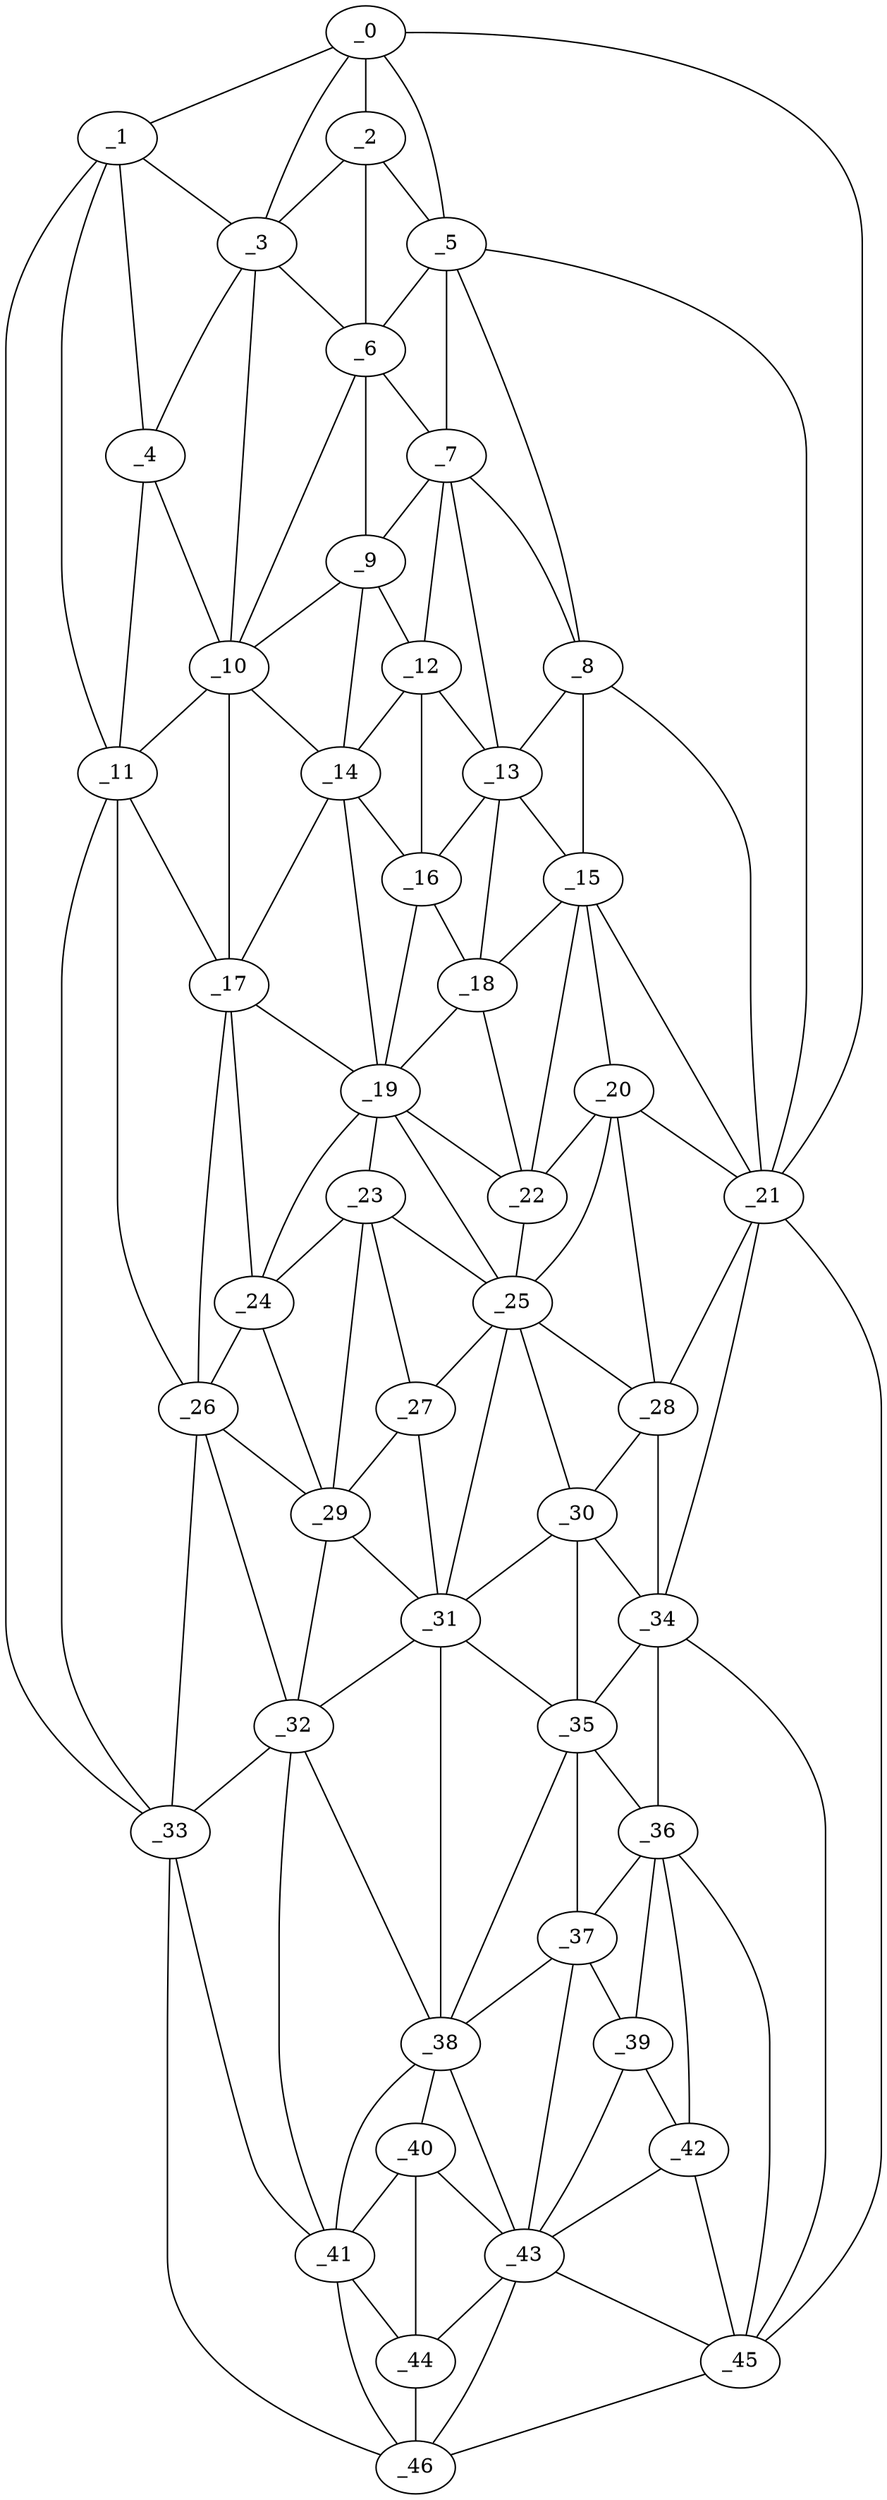 graph "obj1__295.gxl" {
	_0	 [x=5,
		y=70];
	_1	 [x=5,
		y=88];
	_0 -- _1	 [valence=1];
	_2	 [x=17,
		y=64];
	_0 -- _2	 [valence=2];
	_3	 [x=17,
		y=75];
	_0 -- _3	 [valence=2];
	_5	 [x=20,
		y=59];
	_0 -- _5	 [valence=2];
	_21	 [x=56,
		y=29];
	_0 -- _21	 [valence=1];
	_1 -- _3	 [valence=1];
	_4	 [x=18,
		y=86];
	_1 -- _4	 [valence=1];
	_11	 [x=35,
		y=90];
	_1 -- _11	 [valence=2];
	_33	 [x=81,
		y=99];
	_1 -- _33	 [valence=1];
	_2 -- _3	 [valence=2];
	_2 -- _5	 [valence=2];
	_6	 [x=24,
		y=64];
	_2 -- _6	 [valence=2];
	_3 -- _4	 [valence=1];
	_3 -- _6	 [valence=2];
	_10	 [x=34,
		y=77];
	_3 -- _10	 [valence=2];
	_4 -- _10	 [valence=2];
	_4 -- _11	 [valence=2];
	_5 -- _6	 [valence=2];
	_7	 [x=32,
		y=56];
	_5 -- _7	 [valence=2];
	_8	 [x=34,
		y=48];
	_5 -- _8	 [valence=1];
	_5 -- _21	 [valence=1];
	_6 -- _7	 [valence=2];
	_9	 [x=34,
		y=65];
	_6 -- _9	 [valence=2];
	_6 -- _10	 [valence=2];
	_7 -- _8	 [valence=2];
	_7 -- _9	 [valence=2];
	_12	 [x=38,
		y=57];
	_7 -- _12	 [valence=1];
	_13	 [x=40,
		y=53];
	_7 -- _13	 [valence=1];
	_8 -- _13	 [valence=2];
	_15	 [x=43,
		y=47];
	_8 -- _15	 [valence=2];
	_8 -- _21	 [valence=2];
	_9 -- _10	 [valence=2];
	_9 -- _12	 [valence=2];
	_14	 [x=40,
		y=67];
	_9 -- _14	 [valence=1];
	_10 -- _11	 [valence=1];
	_10 -- _14	 [valence=2];
	_17	 [x=45,
		y=80];
	_10 -- _17	 [valence=2];
	_11 -- _17	 [valence=2];
	_26	 [x=65,
		y=88];
	_11 -- _26	 [valence=2];
	_11 -- _33	 [valence=1];
	_12 -- _13	 [valence=2];
	_12 -- _14	 [valence=1];
	_16	 [x=45,
		y=60];
	_12 -- _16	 [valence=1];
	_13 -- _15	 [valence=1];
	_13 -- _16	 [valence=2];
	_18	 [x=49,
		y=56];
	_13 -- _18	 [valence=2];
	_14 -- _16	 [valence=1];
	_14 -- _17	 [valence=1];
	_19	 [x=54,
		y=62];
	_14 -- _19	 [valence=2];
	_15 -- _18	 [valence=2];
	_20	 [x=55,
		y=44];
	_15 -- _20	 [valence=2];
	_15 -- _21	 [valence=2];
	_22	 [x=56,
		y=51];
	_15 -- _22	 [valence=1];
	_16 -- _18	 [valence=1];
	_16 -- _19	 [valence=2];
	_17 -- _19	 [valence=1];
	_24	 [x=61,
		y=75];
	_17 -- _24	 [valence=2];
	_17 -- _26	 [valence=2];
	_18 -- _19	 [valence=2];
	_18 -- _22	 [valence=2];
	_19 -- _22	 [valence=2];
	_23	 [x=61,
		y=66];
	_19 -- _23	 [valence=2];
	_19 -- _24	 [valence=1];
	_25	 [x=64,
		y=52];
	_19 -- _25	 [valence=2];
	_20 -- _21	 [valence=1];
	_20 -- _22	 [valence=1];
	_20 -- _25	 [valence=1];
	_28	 [x=70,
		y=39];
	_20 -- _28	 [valence=2];
	_21 -- _28	 [valence=2];
	_34	 [x=89,
		y=36];
	_21 -- _34	 [valence=2];
	_45	 [x=125,
		y=38];
	_21 -- _45	 [valence=1];
	_22 -- _25	 [valence=1];
	_23 -- _24	 [valence=2];
	_23 -- _25	 [valence=1];
	_27	 [x=68,
		y=60];
	_23 -- _27	 [valence=1];
	_29	 [x=70,
		y=76];
	_23 -- _29	 [valence=1];
	_24 -- _26	 [valence=2];
	_24 -- _29	 [valence=2];
	_25 -- _27	 [valence=2];
	_25 -- _28	 [valence=2];
	_30	 [x=77,
		y=43];
	_25 -- _30	 [valence=2];
	_31	 [x=77,
		y=52];
	_25 -- _31	 [valence=1];
	_26 -- _29	 [valence=2];
	_32	 [x=81,
		y=82];
	_26 -- _32	 [valence=2];
	_26 -- _33	 [valence=2];
	_27 -- _29	 [valence=1];
	_27 -- _31	 [valence=2];
	_28 -- _30	 [valence=1];
	_28 -- _34	 [valence=2];
	_29 -- _31	 [valence=2];
	_29 -- _32	 [valence=2];
	_30 -- _31	 [valence=2];
	_30 -- _34	 [valence=2];
	_35	 [x=92,
		y=46];
	_30 -- _35	 [valence=2];
	_31 -- _32	 [valence=1];
	_31 -- _35	 [valence=1];
	_38	 [x=103,
		y=55];
	_31 -- _38	 [valence=2];
	_32 -- _33	 [valence=1];
	_32 -- _38	 [valence=2];
	_41	 [x=110,
		y=67];
	_32 -- _41	 [valence=2];
	_33 -- _41	 [valence=2];
	_46	 [x=126,
		y=54];
	_33 -- _46	 [valence=1];
	_34 -- _35	 [valence=1];
	_36	 [x=96,
		y=37];
	_34 -- _36	 [valence=2];
	_34 -- _45	 [valence=1];
	_35 -- _36	 [valence=2];
	_37	 [x=99,
		y=47];
	_35 -- _37	 [valence=2];
	_35 -- _38	 [valence=2];
	_36 -- _37	 [valence=2];
	_39	 [x=104,
		y=42];
	_36 -- _39	 [valence=2];
	_42	 [x=111,
		y=39];
	_36 -- _42	 [valence=2];
	_36 -- _45	 [valence=2];
	_37 -- _38	 [valence=1];
	_37 -- _39	 [valence=2];
	_43	 [x=112,
		y=47];
	_37 -- _43	 [valence=2];
	_40	 [x=110,
		y=58];
	_38 -- _40	 [valence=2];
	_38 -- _41	 [valence=2];
	_38 -- _43	 [valence=2];
	_39 -- _42	 [valence=2];
	_39 -- _43	 [valence=2];
	_40 -- _41	 [valence=1];
	_40 -- _43	 [valence=1];
	_44	 [x=117,
		y=60];
	_40 -- _44	 [valence=2];
	_41 -- _44	 [valence=2];
	_41 -- _46	 [valence=1];
	_42 -- _43	 [valence=2];
	_42 -- _45	 [valence=2];
	_43 -- _44	 [valence=1];
	_43 -- _45	 [valence=2];
	_43 -- _46	 [valence=2];
	_44 -- _46	 [valence=1];
	_45 -- _46	 [valence=1];
}
